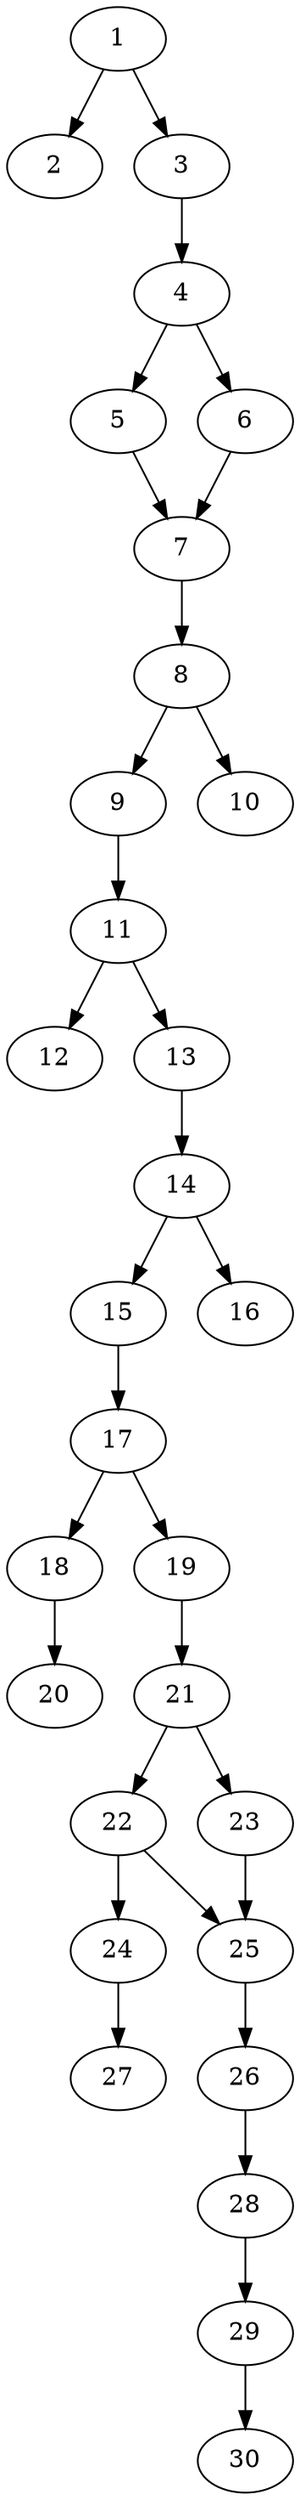 // DAG automatically generated by daggen at Thu Oct  3 14:04:17 2019
// ./daggen --dot -n 30 --ccr 0.4 --fat 0.3 --regular 0.5 --density 0.6 --mindata 5242880 --maxdata 52428800 
digraph G {
  1 [size="77852160", alpha="0.04", expect_size="31140864"] 
  1 -> 2 [size ="31140864"]
  1 -> 3 [size ="31140864"]
  2 [size="82752000", alpha="0.11", expect_size="33100800"] 
  3 [size="81080320", alpha="0.10", expect_size="32432128"] 
  3 -> 4 [size ="32432128"]
  4 [size="37143040", alpha="0.12", expect_size="14857216"] 
  4 -> 5 [size ="14857216"]
  4 -> 6 [size ="14857216"]
  5 [size="32417280", alpha="0.06", expect_size="12966912"] 
  5 -> 7 [size ="12966912"]
  6 [size="49082880", alpha="0.02", expect_size="19633152"] 
  6 -> 7 [size ="19633152"]
  7 [size="56744960", alpha="0.11", expect_size="22697984"] 
  7 -> 8 [size ="22697984"]
  8 [size="126986240", alpha="0.03", expect_size="50794496"] 
  8 -> 9 [size ="50794496"]
  8 -> 10 [size ="50794496"]
  9 [size="94461440", alpha="0.20", expect_size="37784576"] 
  9 -> 11 [size ="37784576"]
  10 [size="72514560", alpha="0.04", expect_size="29005824"] 
  11 [size="92835840", alpha="0.16", expect_size="37134336"] 
  11 -> 12 [size ="37134336"]
  11 -> 13 [size ="37134336"]
  12 [size="117242880", alpha="0.19", expect_size="46897152"] 
  13 [size="65541120", alpha="0.08", expect_size="26216448"] 
  13 -> 14 [size ="26216448"]
  14 [size="126594560", alpha="0.07", expect_size="50637824"] 
  14 -> 15 [size ="50637824"]
  14 -> 16 [size ="50637824"]
  15 [size="78046720", alpha="0.06", expect_size="31218688"] 
  15 -> 17 [size ="31218688"]
  16 [size="113971200", alpha="0.12", expect_size="45588480"] 
  17 [size="125148160", alpha="0.16", expect_size="50059264"] 
  17 -> 18 [size ="50059264"]
  17 -> 19 [size ="50059264"]
  18 [size="72867840", alpha="0.09", expect_size="29147136"] 
  18 -> 20 [size ="29147136"]
  19 [size="90872320", alpha="0.13", expect_size="36348928"] 
  19 -> 21 [size ="36348928"]
  20 [size="88025600", alpha="0.06", expect_size="35210240"] 
  21 [size="110279680", alpha="0.10", expect_size="44111872"] 
  21 -> 22 [size ="44111872"]
  21 -> 23 [size ="44111872"]
  22 [size="84817920", alpha="0.06", expect_size="33927168"] 
  22 -> 24 [size ="33927168"]
  22 -> 25 [size ="33927168"]
  23 [size="76444160", alpha="0.13", expect_size="30577664"] 
  23 -> 25 [size ="30577664"]
  24 [size="122580480", alpha="0.04", expect_size="49032192"] 
  24 -> 27 [size ="49032192"]
  25 [size="44449280", alpha="0.19", expect_size="17779712"] 
  25 -> 26 [size ="17779712"]
  26 [size="78018560", alpha="0.19", expect_size="31207424"] 
  26 -> 28 [size ="31207424"]
  27 [size="33692160", alpha="0.08", expect_size="13476864"] 
  28 [size="126507520", alpha="0.15", expect_size="50603008"] 
  28 -> 29 [size ="50603008"]
  29 [size="61166080", alpha="0.16", expect_size="24466432"] 
  29 -> 30 [size ="24466432"]
  30 [size="20303360", alpha="0.07", expect_size="8121344"] 
}
